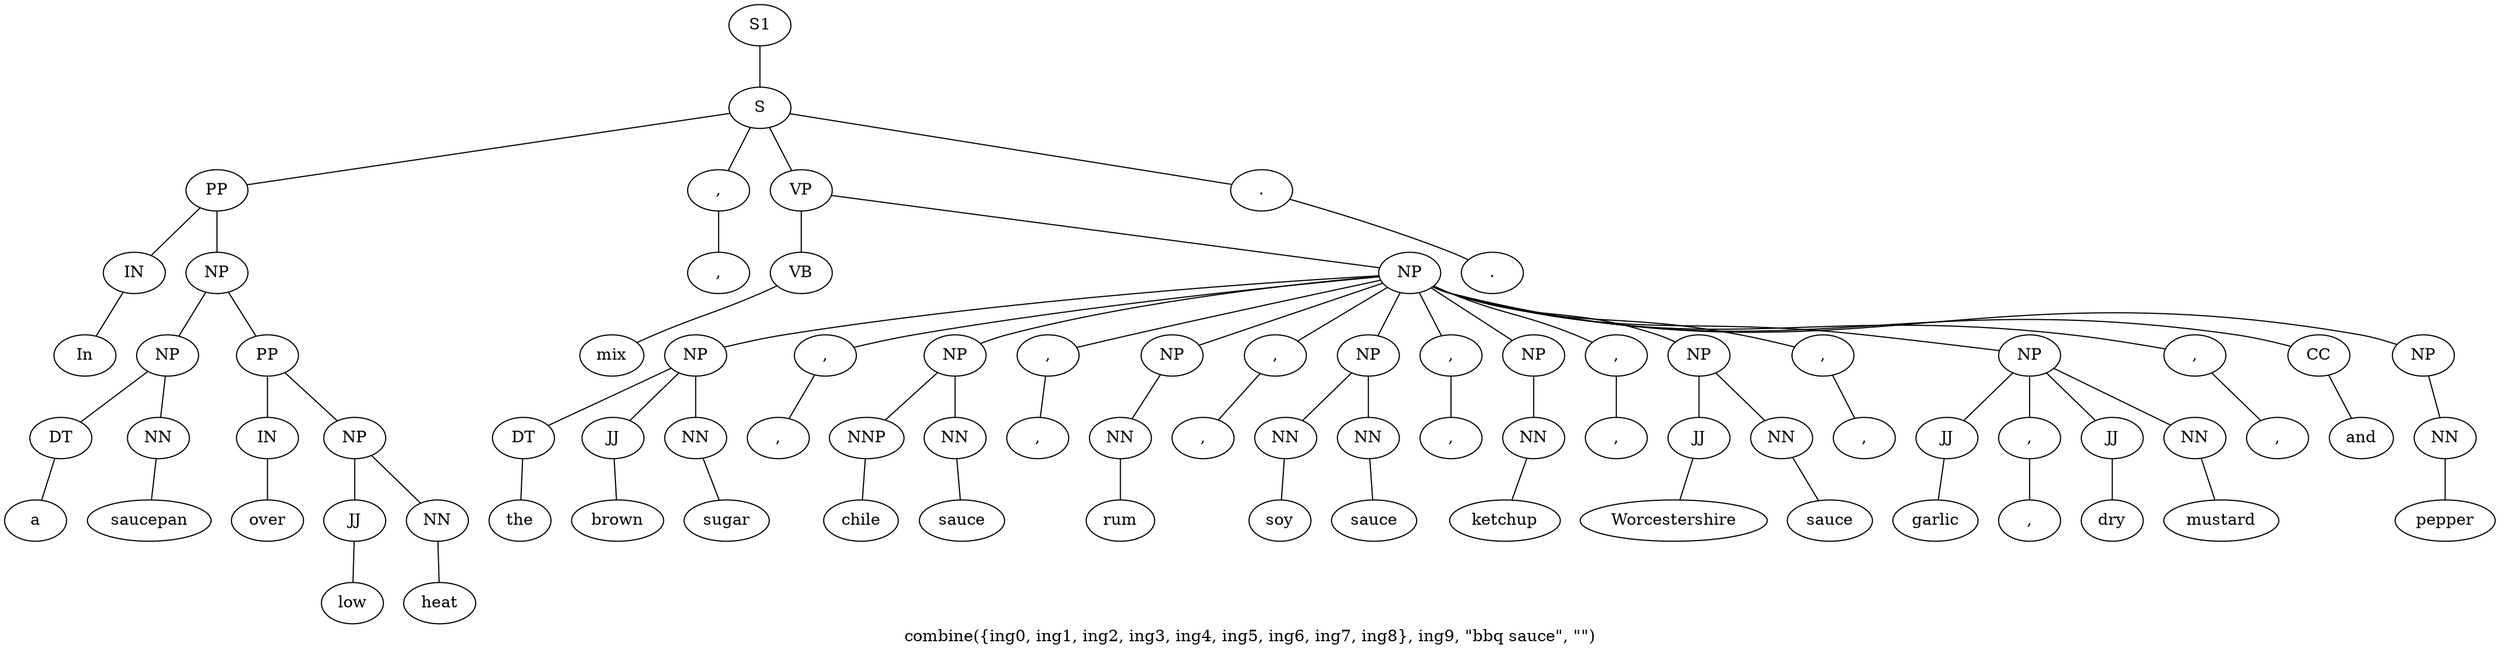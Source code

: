 graph SyntaxGraph {
	label = "combine({ing0, ing1, ing2, ing3, ing4, ing5, ing6, ing7, ing8}, ing9, \"bbq sauce\", \"\")";
	Node0 [label="S1"];
	Node1 [label="S"];
	Node2 [label="PP"];
	Node3 [label="IN"];
	Node4 [label="In"];
	Node5 [label="NP"];
	Node6 [label="NP"];
	Node7 [label="DT"];
	Node8 [label="a"];
	Node9 [label="NN"];
	Node10 [label="saucepan"];
	Node11 [label="PP"];
	Node12 [label="IN"];
	Node13 [label="over"];
	Node14 [label="NP"];
	Node15 [label="JJ"];
	Node16 [label="low"];
	Node17 [label="NN"];
	Node18 [label="heat"];
	Node19 [label=","];
	Node20 [label=","];
	Node21 [label="VP"];
	Node22 [label="VB"];
	Node23 [label="mix"];
	Node24 [label="NP"];
	Node25 [label="NP"];
	Node26 [label="DT"];
	Node27 [label="the"];
	Node28 [label="JJ"];
	Node29 [label="brown"];
	Node30 [label="NN"];
	Node31 [label="sugar"];
	Node32 [label=","];
	Node33 [label=","];
	Node34 [label="NP"];
	Node35 [label="NNP"];
	Node36 [label="chile"];
	Node37 [label="NN"];
	Node38 [label="sauce"];
	Node39 [label=","];
	Node40 [label=","];
	Node41 [label="NP"];
	Node42 [label="NN"];
	Node43 [label="rum"];
	Node44 [label=","];
	Node45 [label=","];
	Node46 [label="NP"];
	Node47 [label="NN"];
	Node48 [label="soy"];
	Node49 [label="NN"];
	Node50 [label="sauce"];
	Node51 [label=","];
	Node52 [label=","];
	Node53 [label="NP"];
	Node54 [label="NN"];
	Node55 [label="ketchup"];
	Node56 [label=","];
	Node57 [label=","];
	Node58 [label="NP"];
	Node59 [label="JJ"];
	Node60 [label="Worcestershire"];
	Node61 [label="NN"];
	Node62 [label="sauce"];
	Node63 [label=","];
	Node64 [label=","];
	Node65 [label="NP"];
	Node66 [label="JJ"];
	Node67 [label="garlic"];
	Node68 [label=","];
	Node69 [label=","];
	Node70 [label="JJ"];
	Node71 [label="dry"];
	Node72 [label="NN"];
	Node73 [label="mustard"];
	Node74 [label=","];
	Node75 [label=","];
	Node76 [label="CC"];
	Node77 [label="and"];
	Node78 [label="NP"];
	Node79 [label="NN"];
	Node80 [label="pepper"];
	Node81 [label="."];
	Node82 [label="."];

	Node0 -- Node1;
	Node1 -- Node2;
	Node1 -- Node19;
	Node1 -- Node21;
	Node1 -- Node81;
	Node2 -- Node3;
	Node2 -- Node5;
	Node3 -- Node4;
	Node5 -- Node6;
	Node5 -- Node11;
	Node6 -- Node7;
	Node6 -- Node9;
	Node7 -- Node8;
	Node9 -- Node10;
	Node11 -- Node12;
	Node11 -- Node14;
	Node12 -- Node13;
	Node14 -- Node15;
	Node14 -- Node17;
	Node15 -- Node16;
	Node17 -- Node18;
	Node19 -- Node20;
	Node21 -- Node22;
	Node21 -- Node24;
	Node22 -- Node23;
	Node24 -- Node25;
	Node24 -- Node32;
	Node24 -- Node34;
	Node24 -- Node39;
	Node24 -- Node41;
	Node24 -- Node44;
	Node24 -- Node46;
	Node24 -- Node51;
	Node24 -- Node53;
	Node24 -- Node56;
	Node24 -- Node58;
	Node24 -- Node63;
	Node24 -- Node65;
	Node24 -- Node74;
	Node24 -- Node76;
	Node24 -- Node78;
	Node25 -- Node26;
	Node25 -- Node28;
	Node25 -- Node30;
	Node26 -- Node27;
	Node28 -- Node29;
	Node30 -- Node31;
	Node32 -- Node33;
	Node34 -- Node35;
	Node34 -- Node37;
	Node35 -- Node36;
	Node37 -- Node38;
	Node39 -- Node40;
	Node41 -- Node42;
	Node42 -- Node43;
	Node44 -- Node45;
	Node46 -- Node47;
	Node46 -- Node49;
	Node47 -- Node48;
	Node49 -- Node50;
	Node51 -- Node52;
	Node53 -- Node54;
	Node54 -- Node55;
	Node56 -- Node57;
	Node58 -- Node59;
	Node58 -- Node61;
	Node59 -- Node60;
	Node61 -- Node62;
	Node63 -- Node64;
	Node65 -- Node66;
	Node65 -- Node68;
	Node65 -- Node70;
	Node65 -- Node72;
	Node66 -- Node67;
	Node68 -- Node69;
	Node70 -- Node71;
	Node72 -- Node73;
	Node74 -- Node75;
	Node76 -- Node77;
	Node78 -- Node79;
	Node79 -- Node80;
	Node81 -- Node82;
}